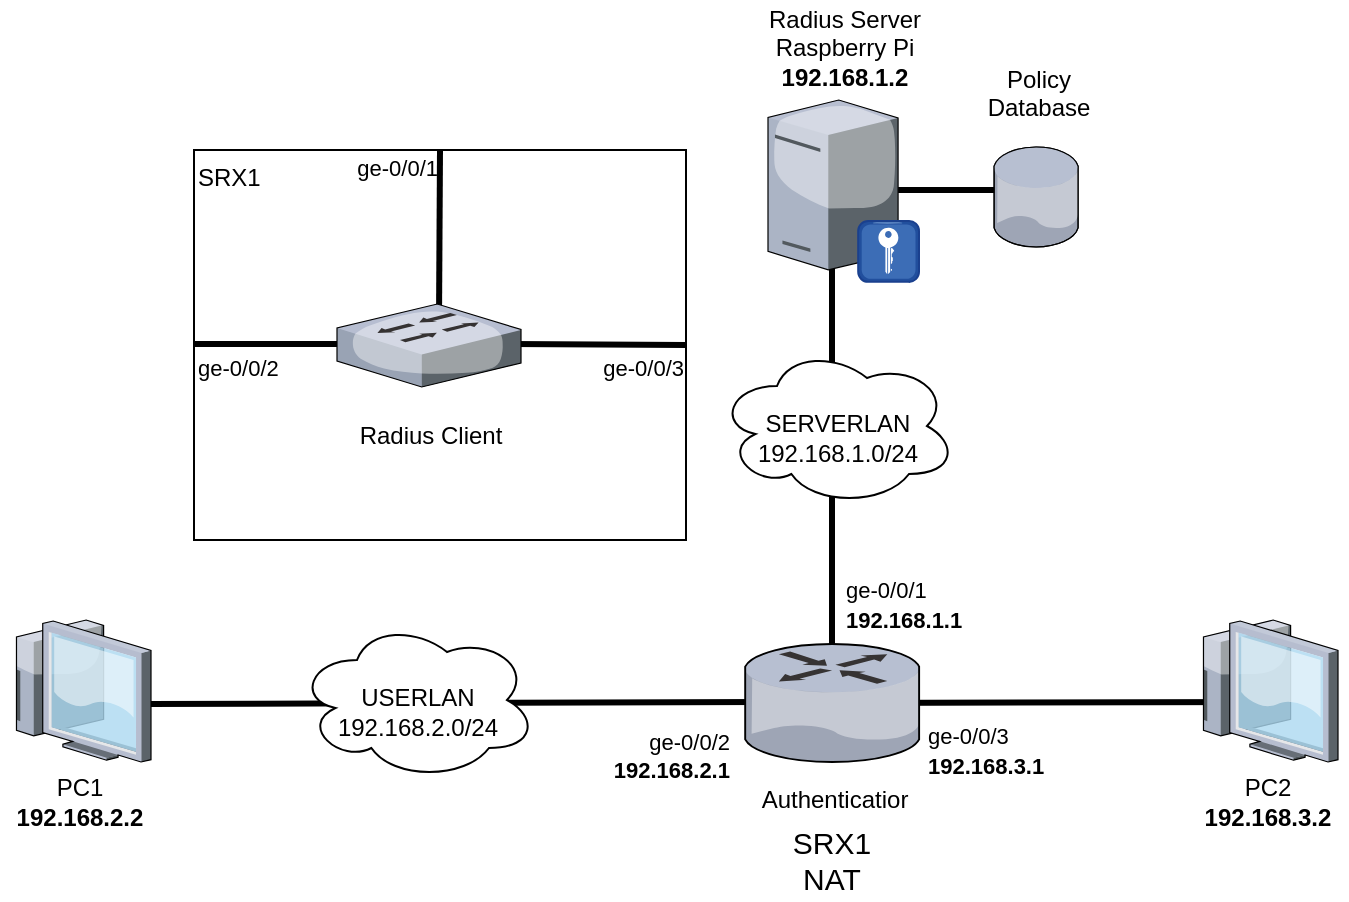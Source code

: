 <mxfile version="10.5.9" type="device"><diagram name="Page-1" id="822b0af5-4adb-64df-f703-e8dfc1f81529"><mxGraphModel dx="1394" dy="1621" grid="1" gridSize="20" guides="1" tooltips="1" connect="1" arrows="1" fold="1" page="1" pageScale="1" pageWidth="1100" pageHeight="850" background="#ffffff" math="0" shadow="0"><root><mxCell id="0"/><mxCell id="1" parent="0"/><mxCell id="bkqOWgBqGFmdIjsmBmO5-244" value="SRX1" style="rounded=0;whiteSpace=wrap;html=1;align=left;verticalAlign=top;" vertex="1" parent="1"><mxGeometry x="340" y="-457" width="246" height="195" as="geometry"/></mxCell><mxCell id="bkqOWgBqGFmdIjsmBmO5-242" value="" style="endArrow=none;html=1;horizontal=0;verticalAlign=bottom;fontSize=11;strokeWidth=3;" edge="1" parent="1"><mxGeometry x="0.01" y="11" width="50" height="50" relative="1" as="geometry"><mxPoint x="659" y="-406.5" as="sourcePoint"/><mxPoint x="659" y="-186.5" as="targetPoint"/><mxPoint as="offset"/><Array as="points"/></mxGeometry></mxCell><mxCell id="bkqOWgBqGFmdIjsmBmO5-235" value="" style="endArrow=none;html=1;horizontal=0;verticalAlign=bottom;fontSize=11;strokeWidth=3;" edge="1" parent="1"><mxGeometry x="0.01" y="11" width="50" height="50" relative="1" as="geometry"><mxPoint x="627" y="-181" as="sourcePoint"/><mxPoint x="317.5" y="-180" as="targetPoint"/><mxPoint as="offset"/><Array as="points"/></mxGeometry></mxCell><mxCell id="bkqOWgBqGFmdIjsmBmO5-234" value="" style="endArrow=none;html=1;horizontal=0;verticalAlign=bottom;fontSize=11;strokeWidth=3;" edge="1" parent="1"><mxGeometry x="0.01" y="11" width="50" height="50" relative="1" as="geometry"><mxPoint x="754.5" y="-437" as="sourcePoint"/><mxPoint x="674.5" y="-437" as="targetPoint"/><mxPoint as="offset"/><Array as="points"/></mxGeometry></mxCell><mxCell id="186" value="&lt;div style=&quot;font-size: 15px&quot;&gt;&lt;font style=&quot;font-size: 15px&quot;&gt;SRX1&lt;/font&gt;&lt;/div&gt;&lt;div style=&quot;font-size: 15px&quot;&gt;&lt;font style=&quot;font-size: 15px&quot;&gt;NAT&lt;/font&gt;&lt;/div&gt;" style="text;html=1;strokeColor=none;fillColor=none;align=center;verticalAlign=middle;whiteSpace=wrap;rounded=0;dashed=1;fontSize=15;" parent="1" vertex="1"><mxGeometry x="619.0" y="-122.0" width="80" height="40" as="geometry"/></mxCell><mxCell id="bkqOWgBqGFmdIjsmBmO5-223" value="" style="group" vertex="1" connectable="0" parent="1"><mxGeometry x="243" y="-222" width="80" height="111" as="geometry"/></mxCell><mxCell id="bkqOWgBqGFmdIjsmBmO5-224" value="" style="verticalLabelPosition=bottom;aspect=fixed;html=1;verticalAlign=top;strokeColor=none;align=center;outlineConnect=0;shape=mxgraph.citrix.thin_client;" vertex="1" parent="bkqOWgBqGFmdIjsmBmO5-223"><mxGeometry x="4.5" width="71" height="71" as="geometry"/></mxCell><mxCell id="bkqOWgBqGFmdIjsmBmO5-225" value="&lt;div&gt;&lt;span&gt;PC1 &lt;br&gt;&lt;/span&gt;&lt;/div&gt;&lt;div&gt;&lt;b&gt;192.168.2.2&lt;/b&gt;&lt;br&gt;&lt;/div&gt;" style="text;html=1;strokeColor=none;fillColor=none;align=center;verticalAlign=middle;whiteSpace=wrap;rounded=0;dashed=1;" vertex="1" parent="bkqOWgBqGFmdIjsmBmO5-223"><mxGeometry y="71" width="80" height="40" as="geometry"/></mxCell><mxCell id="bkqOWgBqGFmdIjsmBmO5-227" value="" style="verticalLabelPosition=bottom;aspect=fixed;html=1;verticalAlign=top;strokeColor=none;align=center;outlineConnect=0;shape=mxgraph.citrix.radius_server;" vertex="1" parent="1"><mxGeometry x="627" y="-482" width="75.5" height="91" as="geometry"/></mxCell><mxCell id="bkqOWgBqGFmdIjsmBmO5-228" value="" style="verticalLabelPosition=bottom;aspect=fixed;html=1;verticalAlign=top;strokeColor=none;align=center;outlineConnect=0;shape=mxgraph.citrix.database;" vertex="1" parent="1"><mxGeometry x="740" y="-458.5" width="42.5" height="50" as="geometry"/></mxCell><mxCell id="bkqOWgBqGFmdIjsmBmO5-230" value="&lt;div&gt;Radius Server&lt;/div&gt;&lt;div&gt;Raspberry Pi&lt;br&gt;&lt;/div&gt;&lt;div&gt;&lt;b&gt;192.168.1.2&lt;/b&gt;&lt;br&gt;&lt;/div&gt;" style="text;html=1;resizable=0;points=[];autosize=1;align=center;verticalAlign=top;spacingTop=-4;" vertex="1" parent="1"><mxGeometry x="615" y="-532" width="100" height="40" as="geometry"/></mxCell><mxCell id="bkqOWgBqGFmdIjsmBmO5-231" value="&lt;div&gt;USERLAN&lt;/div&gt;&lt;div&gt;192.168.2.0/24&lt;br&gt;&lt;/div&gt;" style="ellipse;shape=cloud;whiteSpace=wrap;html=1;spacingTop=11;" vertex="1" parent="1"><mxGeometry x="391.5" y="-222" width="120" height="80" as="geometry"/></mxCell><mxCell id="bkqOWgBqGFmdIjsmBmO5-232" value="&lt;div align=&quot;center&quot;&gt;Policy&lt;/div&gt;&lt;div align=&quot;center&quot;&gt;Database&lt;br&gt;&lt;/div&gt;" style="text;html=1;resizable=0;points=[];autosize=1;align=center;verticalAlign=top;spacingTop=-4;" vertex="1" parent="1"><mxGeometry x="721.5" y="-502" width="80" height="40" as="geometry"/></mxCell><mxCell id="bkqOWgBqGFmdIjsmBmO5-236" value="&lt;div&gt;SERVERLAN&lt;/div&gt;&lt;div&gt;192.168.1.0/24&lt;br&gt;&lt;/div&gt;" style="ellipse;shape=cloud;whiteSpace=wrap;html=1;spacingTop=11;" vertex="1" parent="1"><mxGeometry x="601.5" y="-359" width="120" height="80" as="geometry"/></mxCell><mxCell id="bkqOWgBqGFmdIjsmBmO5-237" value="" style="group" vertex="1" connectable="0" parent="1"><mxGeometry x="836.5" y="-222" width="80" height="111" as="geometry"/></mxCell><mxCell id="bkqOWgBqGFmdIjsmBmO5-243" value="" style="endArrow=none;html=1;horizontal=0;verticalAlign=bottom;fontSize=11;strokeWidth=3;" edge="1" parent="bkqOWgBqGFmdIjsmBmO5-237"><mxGeometry x="0.01" y="11" width="50" height="50" relative="1" as="geometry"><mxPoint x="45.5" y="41" as="sourcePoint"/><mxPoint x="-170.5" y="41.5" as="targetPoint"/><mxPoint as="offset"/><Array as="points"/></mxGeometry></mxCell><mxCell id="bkqOWgBqGFmdIjsmBmO5-238" value="" style="verticalLabelPosition=bottom;aspect=fixed;html=1;verticalAlign=top;strokeColor=none;align=center;outlineConnect=0;shape=mxgraph.citrix.thin_client;" vertex="1" parent="bkqOWgBqGFmdIjsmBmO5-237"><mxGeometry x="4.5" width="71" height="71" as="geometry"/></mxCell><mxCell id="bkqOWgBqGFmdIjsmBmO5-239" value="&lt;div&gt;&lt;span&gt;PC2&lt;br&gt;&lt;/span&gt;&lt;/div&gt;&lt;div&gt;&lt;b&gt;192.168.3.2&lt;/b&gt;&lt;/div&gt;" style="text;html=1;strokeColor=none;fillColor=none;align=center;verticalAlign=middle;whiteSpace=wrap;rounded=0;dashed=1;" vertex="1" parent="bkqOWgBqGFmdIjsmBmO5-237"><mxGeometry y="71" width="80" height="40" as="geometry"/></mxCell><mxCell id="bkqOWgBqGFmdIjsmBmO5-241" value="&lt;div&gt;Authenticatior&lt;/div&gt;" style="text;html=1;resizable=0;points=[];autosize=1;align=center;verticalAlign=top;spacingTop=-4;" vertex="1" parent="1"><mxGeometry x="609.5" y="-142" width="100" height="20" as="geometry"/></mxCell><mxCell id="bkqOWgBqGFmdIjsmBmO5-229" value="" style="verticalLabelPosition=bottom;aspect=fixed;html=1;verticalAlign=top;strokeColor=none;align=center;outlineConnect=0;shape=mxgraph.citrix.router;" vertex="1" parent="1"><mxGeometry x="615.5" y="-210" width="88" height="59" as="geometry"/></mxCell><mxCell id="bkqOWgBqGFmdIjsmBmO5-245" value="&lt;font style=&quot;font-size: 11px&quot;&gt;ge-0/0/3&lt;br&gt;&lt;b&gt;192.168.3.1&lt;/b&gt;&lt;br&gt;&lt;/font&gt;" style="text;html=1;resizable=0;points=[];autosize=1;align=left;verticalAlign=bottom;spacingTop=-4;" vertex="1" parent="1"><mxGeometry x="705" y="-180.5" width="80" height="40" as="geometry"/></mxCell><mxCell id="bkqOWgBqGFmdIjsmBmO5-246" value="&lt;font style=&quot;font-size: 11px&quot;&gt;ge-0/0/1&lt;br&gt;&lt;b&gt;192.168.1.1&lt;/b&gt;&lt;br&gt;&lt;/font&gt;" style="text;html=1;resizable=0;points=[];autosize=1;align=left;verticalAlign=bottom;spacingTop=-4;" vertex="1" parent="1"><mxGeometry x="663.5" y="-253.5" width="80" height="40" as="geometry"/></mxCell><mxCell id="bkqOWgBqGFmdIjsmBmO5-247" value="&lt;font style=&quot;font-size: 11px&quot;&gt;ge-0/0/2&lt;br&gt;&lt;b&gt;192.168.2.1&lt;/b&gt;&lt;br&gt;&lt;/font&gt;" style="text;html=1;resizable=0;points=[];autosize=1;align=right;verticalAlign=top;spacingTop=-4;" vertex="1" parent="1"><mxGeometry x="529" y="-171" width="80" height="40" as="geometry"/></mxCell><mxCell id="bkqOWgBqGFmdIjsmBmO5-248" value="" style="endArrow=none;html=1;horizontal=0;verticalAlign=bottom;fontSize=11;strokeWidth=3;exitX=0.5;exitY=0;exitDx=0;exitDy=0;" edge="1" parent="1" source="bkqOWgBqGFmdIjsmBmO5-244"><mxGeometry x="0.01" y="11" width="50" height="50" relative="1" as="geometry"><mxPoint x="462.5" y="-592" as="sourcePoint"/><mxPoint x="462.5" y="-372" as="targetPoint"/><mxPoint as="offset"/><Array as="points"/></mxGeometry></mxCell><mxCell id="bkqOWgBqGFmdIjsmBmO5-249" value="" style="endArrow=none;html=1;horizontal=0;verticalAlign=bottom;fontSize=11;strokeWidth=3;exitX=0;exitY=0.538;exitDx=0;exitDy=0;exitPerimeter=0;" edge="1" parent="1"><mxGeometry x="0.01" y="11" width="50" height="50" relative="1" as="geometry"><mxPoint x="340" y="-360" as="sourcePoint"/><mxPoint x="420" y="-360" as="targetPoint"/><mxPoint as="offset"/><Array as="points"/></mxGeometry></mxCell><mxCell id="bkqOWgBqGFmdIjsmBmO5-250" value="" style="endArrow=none;html=1;horizontal=0;verticalAlign=bottom;fontSize=11;strokeWidth=3;exitX=0;exitY=0.538;exitDx=0;exitDy=0;exitPerimeter=0;entryX=1;entryY=0.5;entryDx=0;entryDy=0;" edge="1" parent="1" target="bkqOWgBqGFmdIjsmBmO5-244"><mxGeometry x="0.01" y="11" width="50" height="50" relative="1" as="geometry"><mxPoint x="499" y="-360" as="sourcePoint"/><mxPoint x="579" y="-360" as="targetPoint"/><mxPoint as="offset"/><Array as="points"/></mxGeometry></mxCell><mxCell id="tIpZyusucXcm3N8U7Ahq-277" value="&lt;font color=&quot;#000000&quot;&gt;Radius Client&lt;/font&gt;" style="verticalLabelPosition=bottom;aspect=fixed;html=1;verticalAlign=top;strokeColor=none;align=center;outlineConnect=0;shape=mxgraph.citrix.switch;fontColor=#00FFFF;spacingTop=10;" parent="1" vertex="1"><mxGeometry x="411.5" y="-380" width="92" height="41.5" as="geometry"/></mxCell><mxCell id="bkqOWgBqGFmdIjsmBmO5-251" value="&lt;font style=&quot;font-size: 11px&quot;&gt;ge-0/0/2&lt;/font&gt;" style="text;html=1;resizable=0;points=[];autosize=1;align=left;verticalAlign=top;spacingTop=-4;" vertex="1" parent="1"><mxGeometry x="340" y="-358.5" width="80" height="20" as="geometry"/></mxCell><mxCell id="bkqOWgBqGFmdIjsmBmO5-253" value="&lt;font style=&quot;font-size: 11px&quot;&gt;ge-0/0/3&lt;/font&gt;" style="text;html=1;resizable=0;points=[];autosize=1;align=right;verticalAlign=top;spacingTop=-4;" vertex="1" parent="1"><mxGeometry x="505.5" y="-358.5" width="80" height="20" as="geometry"/></mxCell><mxCell id="bkqOWgBqGFmdIjsmBmO5-254" value="&lt;font style=&quot;font-size: 11px&quot;&gt;ge-0/0/1&lt;/font&gt;" style="text;html=1;resizable=0;points=[];autosize=1;align=right;verticalAlign=top;spacingTop=-4;" vertex="1" parent="1"><mxGeometry x="383" y="-458.5" width="80" height="20" as="geometry"/></mxCell></root></mxGraphModel></diagram></mxfile>